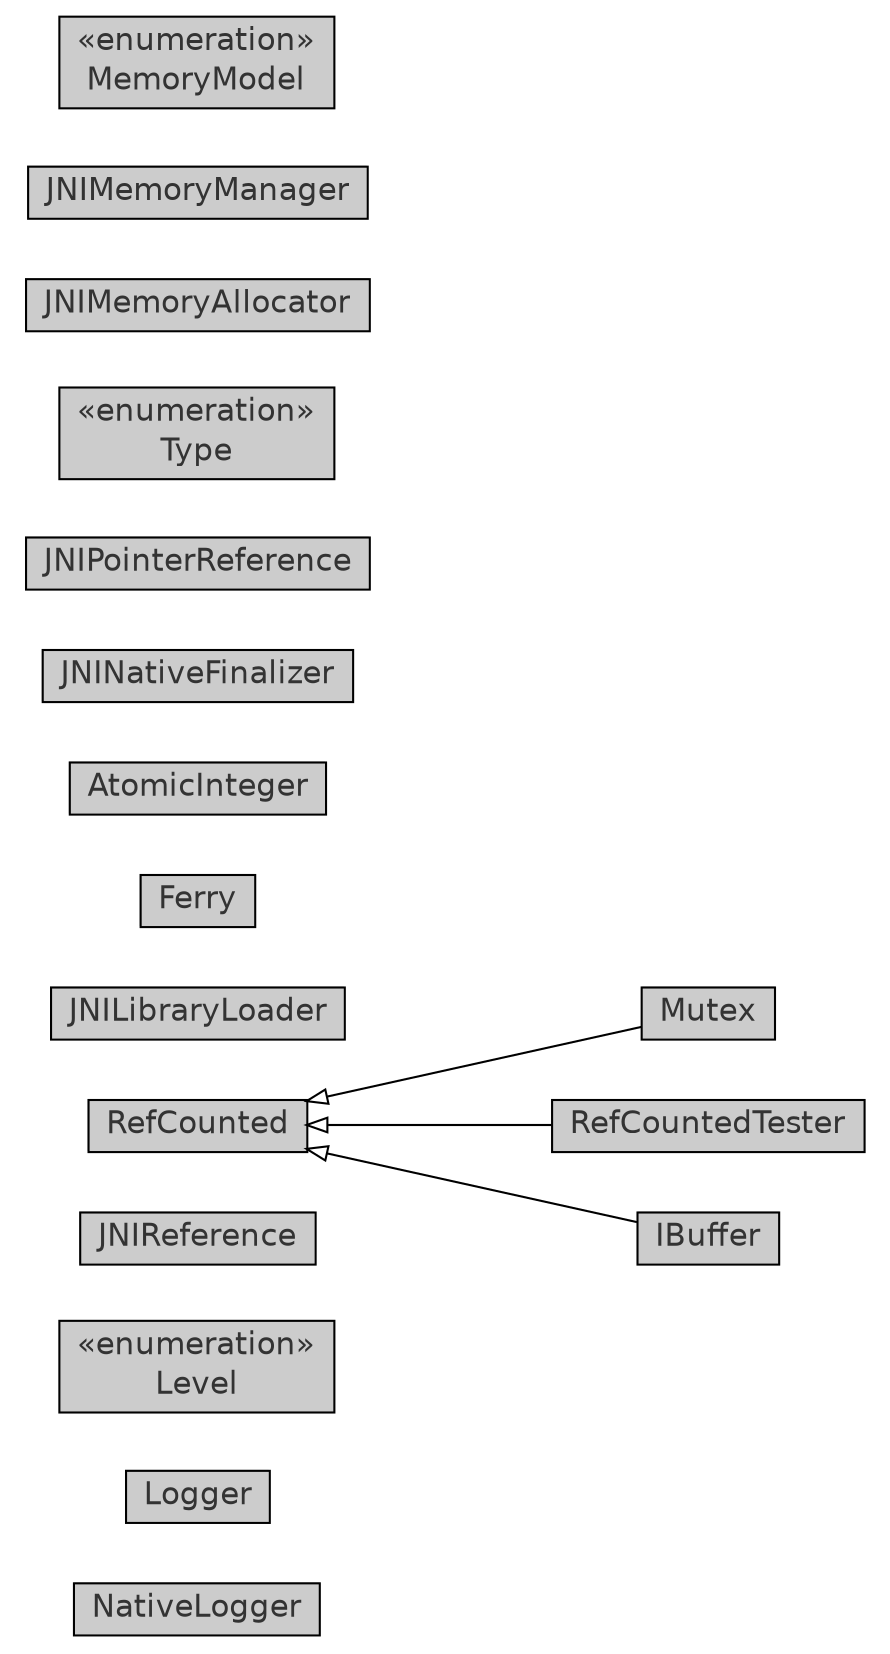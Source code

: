 #!/usr/local/bin/dot
#
# Class diagram 
# Generated by UmlGraph version 4.8 (http://www.spinellis.gr/sw/umlgraph)
#

digraph G {
	edge [fontname="Helvetica",fontsize=10,labelfontname="Helvetica",labelfontsize=10];
	node [fontname="Helvetica",fontsize=10,shape=plaintext];
	rankdir=LR;
	ranksep=1;
	// com.xuggle.ferry.NativeLogger
	c0 [label=<<table border="0" cellborder="1" cellspacing="0" cellpadding="2" port="p" bgcolor="grey80" href="./NativeLogger.html">
		<tr><td><table border="0" cellspacing="0" cellpadding="1">
			<tr><td> NativeLogger </td></tr>
		</table></td></tr>
		</table>>, fontname="Helvetica", fontcolor="grey20", fontsize=15.0];
	// com.xuggle.ferry.Logger
	c1 [label=<<table border="0" cellborder="1" cellspacing="0" cellpadding="2" port="p" bgcolor="grey80" href="./Logger.html">
		<tr><td><table border="0" cellspacing="0" cellpadding="1">
			<tr><td> Logger </td></tr>
		</table></td></tr>
		</table>>, fontname="Helvetica", fontcolor="grey20", fontsize=15.0];
	// com.xuggle.ferry.Logger.Level
	c2 [label=<<table border="0" cellborder="1" cellspacing="0" cellpadding="2" port="p" bgcolor="grey80" href="./Logger.Level.html">
		<tr><td><table border="0" cellspacing="0" cellpadding="1">
			<tr><td> &laquo;enumeration&raquo; </td></tr>
			<tr><td> Level </td></tr>
		</table></td></tr>
		</table>>, fontname="Helvetica", fontcolor="grey20", fontsize=15.0];
	// com.xuggle.ferry.JNIReference
	c3 [label=<<table border="0" cellborder="1" cellspacing="0" cellpadding="2" port="p" bgcolor="grey80" href="./JNIReference.html">
		<tr><td><table border="0" cellspacing="0" cellpadding="1">
			<tr><td> JNIReference </td></tr>
		</table></td></tr>
		</table>>, fontname="Helvetica", fontcolor="grey20", fontsize=15.0];
	// com.xuggle.ferry.Mutex
	c4 [label=<<table border="0" cellborder="1" cellspacing="0" cellpadding="2" port="p" bgcolor="grey80" href="./Mutex.html">
		<tr><td><table border="0" cellspacing="0" cellpadding="1">
			<tr><td> Mutex </td></tr>
		</table></td></tr>
		</table>>, fontname="Helvetica", fontcolor="grey20", fontsize=15.0];
	// com.xuggle.ferry.JNILibraryLoader
	c5 [label=<<table border="0" cellborder="1" cellspacing="0" cellpadding="2" port="p" bgcolor="grey80" href="./JNILibraryLoader.html">
		<tr><td><table border="0" cellspacing="0" cellpadding="1">
			<tr><td> JNILibraryLoader </td></tr>
		</table></td></tr>
		</table>>, fontname="Helvetica", fontcolor="grey20", fontsize=15.0];
	// com.xuggle.ferry.RefCounted
	c6 [label=<<table border="0" cellborder="1" cellspacing="0" cellpadding="2" port="p" bgcolor="grey80" href="./RefCounted.html">
		<tr><td><table border="0" cellspacing="0" cellpadding="1">
			<tr><td> RefCounted </td></tr>
		</table></td></tr>
		</table>>, fontname="Helvetica", fontcolor="grey20", fontsize=15.0];
	// com.xuggle.ferry.Ferry
	c7 [label=<<table border="0" cellborder="1" cellspacing="0" cellpadding="2" port="p" bgcolor="grey80" href="./Ferry.html">
		<tr><td><table border="0" cellspacing="0" cellpadding="1">
			<tr><td> Ferry </td></tr>
		</table></td></tr>
		</table>>, fontname="Helvetica", fontcolor="grey20", fontsize=15.0];
	// com.xuggle.ferry.AtomicInteger
	c8 [label=<<table border="0" cellborder="1" cellspacing="0" cellpadding="2" port="p" bgcolor="grey80" href="./AtomicInteger.html">
		<tr><td><table border="0" cellspacing="0" cellpadding="1">
			<tr><td> AtomicInteger </td></tr>
		</table></td></tr>
		</table>>, fontname="Helvetica", fontcolor="grey20", fontsize=15.0];
	// com.xuggle.ferry.JNINativeFinalizer
	c9 [label=<<table border="0" cellborder="1" cellspacing="0" cellpadding="2" port="p" bgcolor="grey80" href="./JNINativeFinalizer.html">
		<tr><td><table border="0" cellspacing="0" cellpadding="1">
			<tr><td> JNINativeFinalizer </td></tr>
		</table></td></tr>
		</table>>, fontname="Helvetica", fontcolor="grey20", fontsize=15.0];
	// com.xuggle.ferry.JNIPointerReference
	c10 [label=<<table border="0" cellborder="1" cellspacing="0" cellpadding="2" port="p" bgcolor="grey80" href="./JNIPointerReference.html">
		<tr><td><table border="0" cellspacing="0" cellpadding="1">
			<tr><td> JNIPointerReference </td></tr>
		</table></td></tr>
		</table>>, fontname="Helvetica", fontcolor="grey20", fontsize=15.0];
	// com.xuggle.ferry.RefCountedTester
	c11 [label=<<table border="0" cellborder="1" cellspacing="0" cellpadding="2" port="p" bgcolor="grey80" href="./RefCountedTester.html">
		<tr><td><table border="0" cellspacing="0" cellpadding="1">
			<tr><td> RefCountedTester </td></tr>
		</table></td></tr>
		</table>>, fontname="Helvetica", fontcolor="grey20", fontsize=15.0];
	// com.xuggle.ferry.IBuffer
	c12 [label=<<table border="0" cellborder="1" cellspacing="0" cellpadding="2" port="p" bgcolor="grey80" href="./IBuffer.html">
		<tr><td><table border="0" cellspacing="0" cellpadding="1">
			<tr><td> IBuffer </td></tr>
		</table></td></tr>
		</table>>, fontname="Helvetica", fontcolor="grey20", fontsize=15.0];
	// com.xuggle.ferry.IBuffer.Type
	c13 [label=<<table border="0" cellborder="1" cellspacing="0" cellpadding="2" port="p" bgcolor="grey80" href="./IBuffer.Type.html">
		<tr><td><table border="0" cellspacing="0" cellpadding="1">
			<tr><td> &laquo;enumeration&raquo; </td></tr>
			<tr><td> Type </td></tr>
		</table></td></tr>
		</table>>, fontname="Helvetica", fontcolor="grey20", fontsize=15.0];
	// com.xuggle.ferry.JNIMemoryAllocator
	c14 [label=<<table border="0" cellborder="1" cellspacing="0" cellpadding="2" port="p" bgcolor="grey80" href="./JNIMemoryAllocator.html">
		<tr><td><table border="0" cellspacing="0" cellpadding="1">
			<tr><td> JNIMemoryAllocator </td></tr>
		</table></td></tr>
		</table>>, fontname="Helvetica", fontcolor="grey20", fontsize=15.0];
	// com.xuggle.ferry.JNIMemoryManager
	c15 [label=<<table border="0" cellborder="1" cellspacing="0" cellpadding="2" port="p" bgcolor="grey80" href="./JNIMemoryManager.html">
		<tr><td><table border="0" cellspacing="0" cellpadding="1">
			<tr><td> JNIMemoryManager </td></tr>
		</table></td></tr>
		</table>>, fontname="Helvetica", fontcolor="grey20", fontsize=15.0];
	// com.xuggle.ferry.JNIMemoryManager.MemoryModel
	c16 [label=<<table border="0" cellborder="1" cellspacing="0" cellpadding="2" port="p" bgcolor="grey80" href="./JNIMemoryManager.MemoryModel.html">
		<tr><td><table border="0" cellspacing="0" cellpadding="1">
			<tr><td> &laquo;enumeration&raquo; </td></tr>
			<tr><td> MemoryModel </td></tr>
		</table></td></tr>
		</table>>, fontname="Helvetica", fontcolor="grey20", fontsize=15.0];
	//com.xuggle.ferry.Mutex extends com.xuggle.ferry.RefCounted
	c6:p -> c4:p [dir=back,arrowtail=empty];
	//com.xuggle.ferry.RefCountedTester extends com.xuggle.ferry.RefCounted
	c6:p -> c11:p [dir=back,arrowtail=empty];
	//com.xuggle.ferry.IBuffer extends com.xuggle.ferry.RefCounted
	c6:p -> c12:p [dir=back,arrowtail=empty];
}

